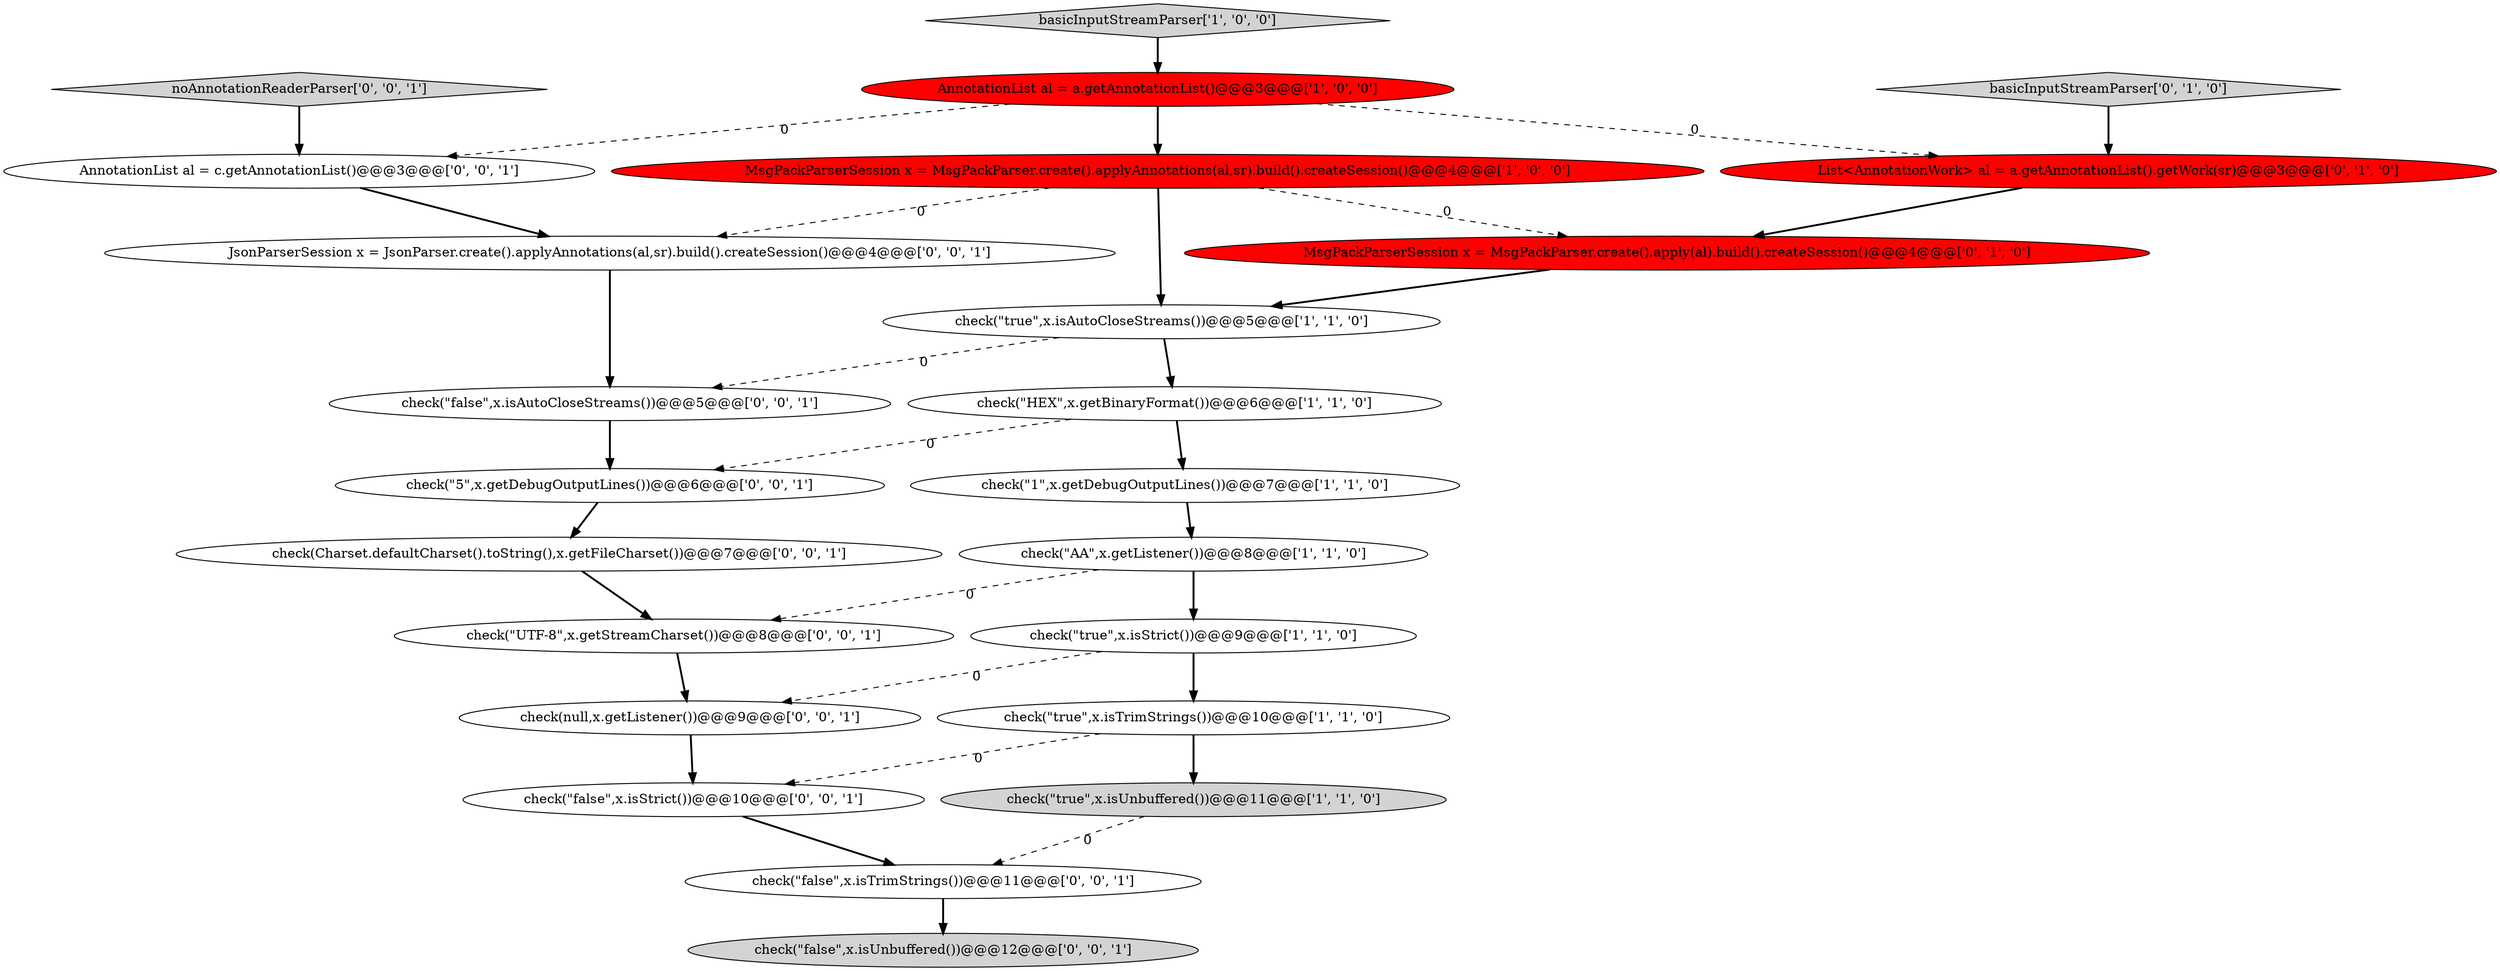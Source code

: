 digraph {
16 [style = filled, label = "JsonParserSession x = JsonParser.create().applyAnnotations(al,sr).build().createSession()@@@4@@@['0', '0', '1']", fillcolor = white, shape = ellipse image = "AAA0AAABBB3BBB"];
22 [style = filled, label = "check(\"false\",x.isAutoCloseStreams())@@@5@@@['0', '0', '1']", fillcolor = white, shape = ellipse image = "AAA0AAABBB3BBB"];
13 [style = filled, label = "check(\"5\",x.getDebugOutputLines())@@@6@@@['0', '0', '1']", fillcolor = white, shape = ellipse image = "AAA0AAABBB3BBB"];
19 [style = filled, label = "AnnotationList al = c.getAnnotationList()@@@3@@@['0', '0', '1']", fillcolor = white, shape = ellipse image = "AAA0AAABBB3BBB"];
21 [style = filled, label = "noAnnotationReaderParser['0', '0', '1']", fillcolor = lightgray, shape = diamond image = "AAA0AAABBB3BBB"];
5 [style = filled, label = "check(\"true\",x.isAutoCloseStreams())@@@5@@@['1', '1', '0']", fillcolor = white, shape = ellipse image = "AAA0AAABBB1BBB"];
3 [style = filled, label = "AnnotationList al = a.getAnnotationList()@@@3@@@['1', '0', '0']", fillcolor = red, shape = ellipse image = "AAA1AAABBB1BBB"];
4 [style = filled, label = "basicInputStreamParser['1', '0', '0']", fillcolor = lightgray, shape = diamond image = "AAA0AAABBB1BBB"];
8 [style = filled, label = "check(\"true\",x.isTrimStrings())@@@10@@@['1', '1', '0']", fillcolor = white, shape = ellipse image = "AAA0AAABBB1BBB"];
23 [style = filled, label = "check(Charset.defaultCharset().toString(),x.getFileCharset())@@@7@@@['0', '0', '1']", fillcolor = white, shape = ellipse image = "AAA0AAABBB3BBB"];
9 [style = filled, label = "check(\"AA\",x.getListener())@@@8@@@['1', '1', '0']", fillcolor = white, shape = ellipse image = "AAA0AAABBB1BBB"];
0 [style = filled, label = "check(\"1\",x.getDebugOutputLines())@@@7@@@['1', '1', '0']", fillcolor = white, shape = ellipse image = "AAA0AAABBB1BBB"];
12 [style = filled, label = "basicInputStreamParser['0', '1', '0']", fillcolor = lightgray, shape = diamond image = "AAA0AAABBB2BBB"];
10 [style = filled, label = "List<AnnotationWork> al = a.getAnnotationList().getWork(sr)@@@3@@@['0', '1', '0']", fillcolor = red, shape = ellipse image = "AAA1AAABBB2BBB"];
2 [style = filled, label = "check(\"true\",x.isStrict())@@@9@@@['1', '1', '0']", fillcolor = white, shape = ellipse image = "AAA0AAABBB1BBB"];
15 [style = filled, label = "check(null,x.getListener())@@@9@@@['0', '0', '1']", fillcolor = white, shape = ellipse image = "AAA0AAABBB3BBB"];
17 [style = filled, label = "check(\"UTF-8\",x.getStreamCharset())@@@8@@@['0', '0', '1']", fillcolor = white, shape = ellipse image = "AAA0AAABBB3BBB"];
7 [style = filled, label = "MsgPackParserSession x = MsgPackParser.create().applyAnnotations(al,sr).build().createSession()@@@4@@@['1', '0', '0']", fillcolor = red, shape = ellipse image = "AAA1AAABBB1BBB"];
18 [style = filled, label = "check(\"false\",x.isStrict())@@@10@@@['0', '0', '1']", fillcolor = white, shape = ellipse image = "AAA0AAABBB3BBB"];
11 [style = filled, label = "MsgPackParserSession x = MsgPackParser.create().apply(al).build().createSession()@@@4@@@['0', '1', '0']", fillcolor = red, shape = ellipse image = "AAA1AAABBB2BBB"];
14 [style = filled, label = "check(\"false\",x.isUnbuffered())@@@12@@@['0', '0', '1']", fillcolor = lightgray, shape = ellipse image = "AAA0AAABBB3BBB"];
6 [style = filled, label = "check(\"true\",x.isUnbuffered())@@@11@@@['1', '1', '0']", fillcolor = lightgray, shape = ellipse image = "AAA0AAABBB1BBB"];
1 [style = filled, label = "check(\"HEX\",x.getBinaryFormat())@@@6@@@['1', '1', '0']", fillcolor = white, shape = ellipse image = "AAA0AAABBB1BBB"];
20 [style = filled, label = "check(\"false\",x.isTrimStrings())@@@11@@@['0', '0', '1']", fillcolor = white, shape = ellipse image = "AAA0AAABBB3BBB"];
4->3 [style = bold, label=""];
0->9 [style = bold, label=""];
21->19 [style = bold, label=""];
9->2 [style = bold, label=""];
6->20 [style = dashed, label="0"];
7->16 [style = dashed, label="0"];
7->11 [style = dashed, label="0"];
8->6 [style = bold, label=""];
20->14 [style = bold, label=""];
1->0 [style = bold, label=""];
16->22 [style = bold, label=""];
15->18 [style = bold, label=""];
19->16 [style = bold, label=""];
3->19 [style = dashed, label="0"];
2->15 [style = dashed, label="0"];
1->13 [style = dashed, label="0"];
5->1 [style = bold, label=""];
11->5 [style = bold, label=""];
18->20 [style = bold, label=""];
7->5 [style = bold, label=""];
12->10 [style = bold, label=""];
3->7 [style = bold, label=""];
9->17 [style = dashed, label="0"];
17->15 [style = bold, label=""];
13->23 [style = bold, label=""];
23->17 [style = bold, label=""];
8->18 [style = dashed, label="0"];
3->10 [style = dashed, label="0"];
22->13 [style = bold, label=""];
2->8 [style = bold, label=""];
10->11 [style = bold, label=""];
5->22 [style = dashed, label="0"];
}

